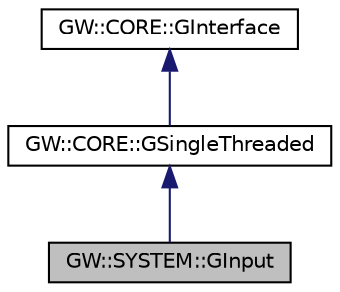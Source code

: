 digraph "GW::SYSTEM::GInput"
{
 // LATEX_PDF_SIZE
  edge [fontname="Helvetica",fontsize="10",labelfontname="Helvetica",labelfontsize="10"];
  node [fontname="Helvetica",fontsize="10",shape=record];
  Node3 [label="GW::SYSTEM::GInput",height=0.2,width=0.4,color="black", fillcolor="grey75", style="filled", fontcolor="black",tooltip="A single threaded input library."];
  Node4 -> Node3 [dir="back",color="midnightblue",fontsize="10",style="solid",fontname="Helvetica"];
  Node4 [label="GW::CORE::GSingleThreaded",height=0.2,width=0.4,color="black", fillcolor="white", style="filled",URL="$classGW_1_1CORE_1_1GSingleThreaded.html",tooltip="This interface is only used to label and query interfaces which are not designed internally to suppor..."];
  Node5 -> Node4 [dir="back",color="midnightblue",fontsize="10",style="solid",fontname="Helvetica"];
  Node5 [label="GW::CORE::GInterface",height=0.2,width=0.4,color="black", fillcolor="white", style="filled",URL="$classGW_1_1CORE_1_1GInterface.html",tooltip="Base interface all Gateware interfaces must support at a minimum."];
}
